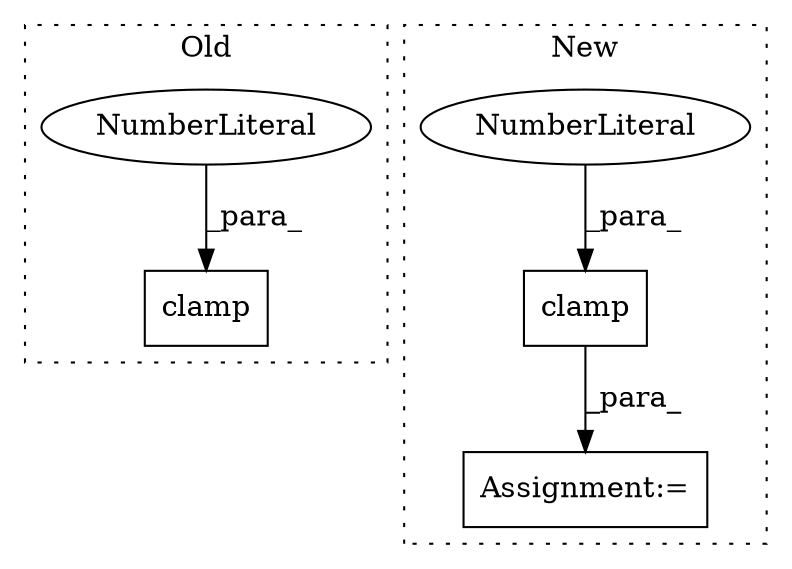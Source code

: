 digraph G {
subgraph cluster0 {
1 [label="clamp" a="32" s="15576,15584" l="6,1" shape="box"];
4 [label="NumberLiteral" a="34" s="15582" l="2" shape="ellipse"];
label = "Old";
style="dotted";
}
subgraph cluster1 {
2 [label="clamp" a="32" s="15875,15883" l="6,1" shape="box"];
3 [label="Assignment:=" a="7" s="15851" l="1" shape="box"];
5 [label="NumberLiteral" a="34" s="15881" l="2" shape="ellipse"];
label = "New";
style="dotted";
}
2 -> 3 [label="_para_"];
4 -> 1 [label="_para_"];
5 -> 2 [label="_para_"];
}